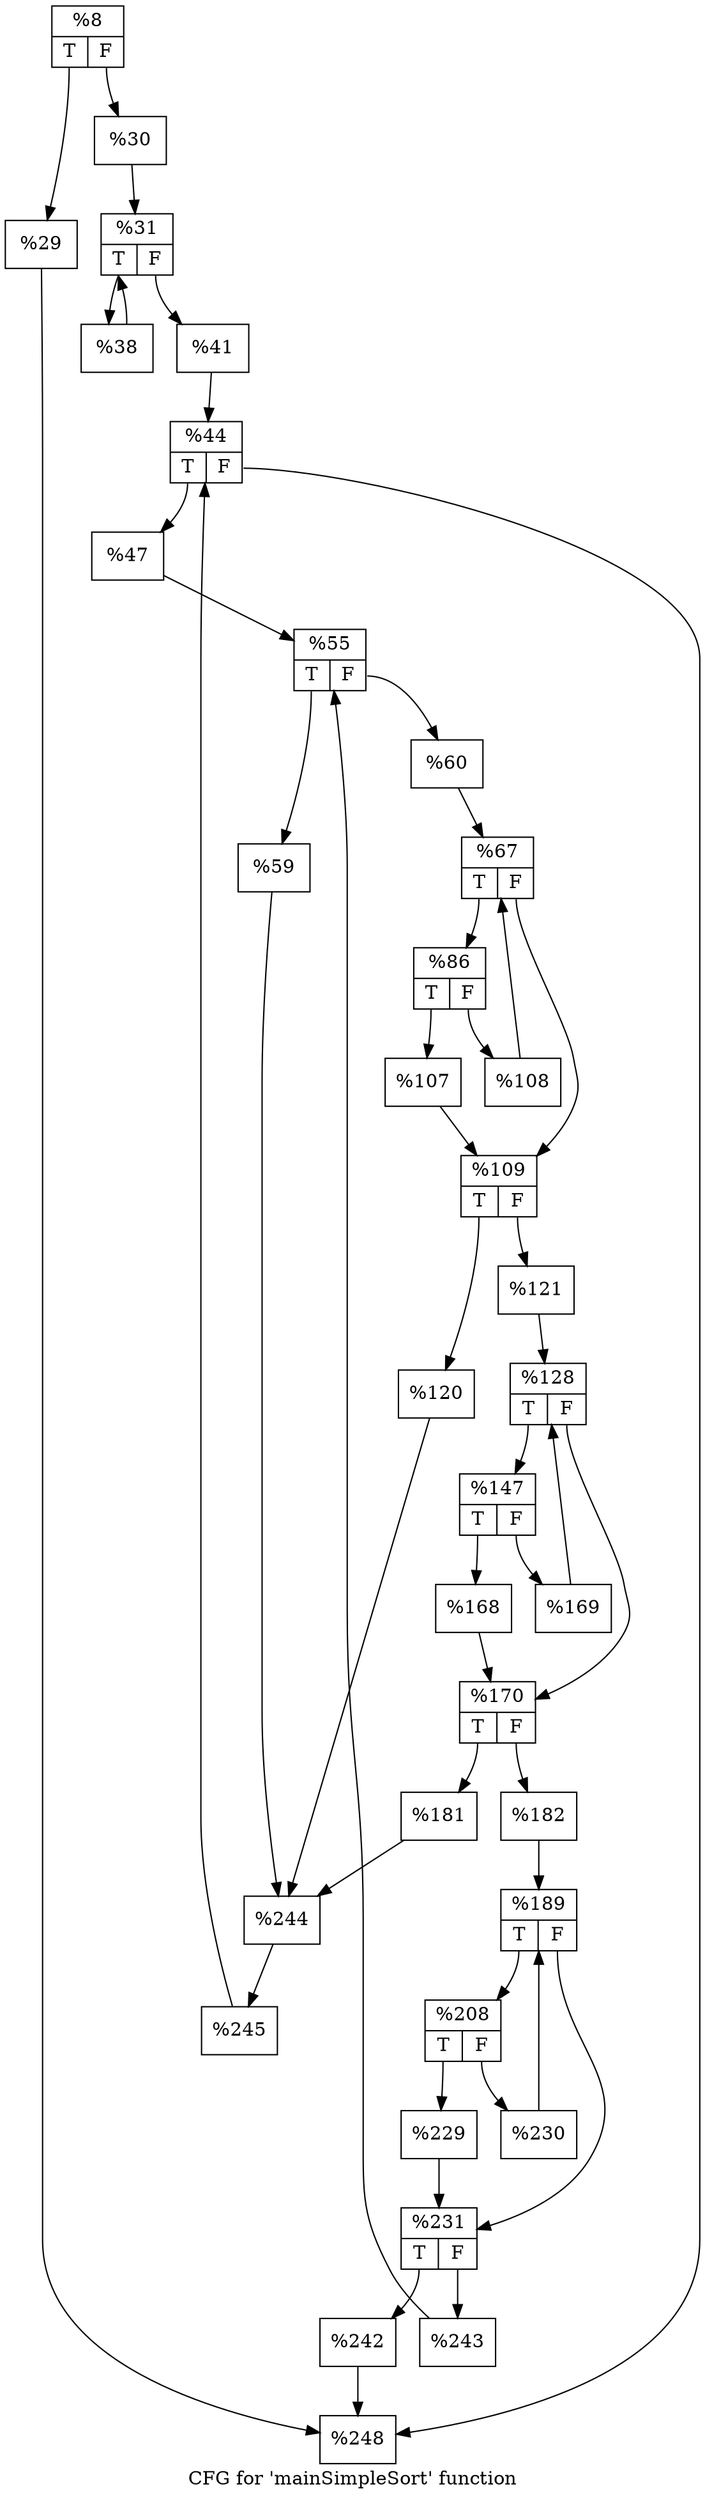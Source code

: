 digraph "CFG for 'mainSimpleSort' function" {
	label="CFG for 'mainSimpleSort' function";

	Node0x1a24200 [shape=record,label="{%8|{<s0>T|<s1>F}}"];
	Node0x1a24200:s0 -> Node0x1a24010;
	Node0x1a24200:s1 -> Node0x1a24eb0;
	Node0x1a24010 [shape=record,label="{%29}"];
	Node0x1a24010 -> Node0x1a24f00;
	Node0x1a24eb0 [shape=record,label="{%30}"];
	Node0x1a24eb0 -> Node0x1a25030;
	Node0x1a25030 [shape=record,label="{%31|{<s0>T|<s1>F}}"];
	Node0x1a25030:s0 -> Node0x1a25370;
	Node0x1a25030:s1 -> Node0x1a253c0;
	Node0x1a25370 [shape=record,label="{%38}"];
	Node0x1a25370 -> Node0x1a25030;
	Node0x1a253c0 [shape=record,label="{%41}"];
	Node0x1a253c0 -> Node0x1a257a0;
	Node0x1a257a0 [shape=record,label="{%44|{<s0>T|<s1>F}}"];
	Node0x1a257a0:s0 -> Node0x1a25920;
	Node0x1a257a0:s1 -> Node0x1a24f00;
	Node0x1a25920 [shape=record,label="{%47}"];
	Node0x1a25920 -> Node0x1a25df0;
	Node0x1a25df0 [shape=record,label="{%55|{<s0>T|<s1>F}}"];
	Node0x1a25df0:s0 -> Node0x1a25fd0;
	Node0x1a25df0:s1 -> Node0x1a28330;
	Node0x1a25fd0 [shape=record,label="{%59}"];
	Node0x1a25fd0 -> Node0x1a28410;
	Node0x1a28330 [shape=record,label="{%60}"];
	Node0x1a28330 -> Node0x1a28820;
	Node0x1a28820 [shape=record,label="{%67|{<s0>T|<s1>F}}"];
	Node0x1a28820:s0 -> Node0x1742f40;
	Node0x1a28820:s1 -> Node0x1742f90;
	Node0x1742f40 [shape=record,label="{%86|{<s0>T|<s1>F}}"];
	Node0x1742f40:s0 -> Node0x17439c0;
	Node0x1742f40:s1 -> Node0x1743a10;
	Node0x17439c0 [shape=record,label="{%107}"];
	Node0x17439c0 -> Node0x1742f90;
	Node0x1743a10 [shape=record,label="{%108}"];
	Node0x1743a10 -> Node0x1a28820;
	Node0x1742f90 [shape=record,label="{%109|{<s0>T|<s1>F}}"];
	Node0x1742f90:s0 -> Node0x1a2b3c0;
	Node0x1742f90:s1 -> Node0x1a2b410;
	Node0x1a2b3c0 [shape=record,label="{%120}"];
	Node0x1a2b3c0 -> Node0x1a28410;
	Node0x1a2b410 [shape=record,label="{%121}"];
	Node0x1a2b410 -> Node0x1a2b8b0;
	Node0x1a2b8b0 [shape=record,label="{%128|{<s0>T|<s1>F}}"];
	Node0x1a2b8b0:s0 -> Node0x1a2c980;
	Node0x1a2b8b0:s1 -> Node0x1a2c9d0;
	Node0x1a2c980 [shape=record,label="{%147|{<s0>T|<s1>F}}"];
	Node0x1a2c980:s0 -> Node0x1a2d3c0;
	Node0x1a2c980:s1 -> Node0x1a2d410;
	Node0x1a2d3c0 [shape=record,label="{%168}"];
	Node0x1a2d3c0 -> Node0x1a2c9d0;
	Node0x1a2d410 [shape=record,label="{%169}"];
	Node0x1a2d410 -> Node0x1a2b8b0;
	Node0x1a2c9d0 [shape=record,label="{%170|{<s0>T|<s1>F}}"];
	Node0x1a2c9d0:s0 -> Node0x1a2dab0;
	Node0x1a2c9d0:s1 -> Node0x1a2db00;
	Node0x1a2dab0 [shape=record,label="{%181}"];
	Node0x1a2dab0 -> Node0x1a28410;
	Node0x1a2db00 [shape=record,label="{%182}"];
	Node0x1a2db00 -> Node0x1a2dfa0;
	Node0x1a2dfa0 [shape=record,label="{%189|{<s0>T|<s1>F}}"];
	Node0x1a2dfa0:s0 -> Node0x1a2e890;
	Node0x1a2dfa0:s1 -> Node0x1a2e8e0;
	Node0x1a2e890 [shape=record,label="{%208|{<s0>T|<s1>F}}"];
	Node0x1a2e890:s0 -> Node0x1a2f2d0;
	Node0x1a2e890:s1 -> Node0x1a2f320;
	Node0x1a2f2d0 [shape=record,label="{%229}"];
	Node0x1a2f2d0 -> Node0x1a2e8e0;
	Node0x1a2f320 [shape=record,label="{%230}"];
	Node0x1a2f320 -> Node0x1a2dfa0;
	Node0x1a2e8e0 [shape=record,label="{%231|{<s0>T|<s1>F}}"];
	Node0x1a2e8e0:s0 -> Node0x1a2f9c0;
	Node0x1a2e8e0:s1 -> Node0x1a2fa10;
	Node0x1a2f9c0 [shape=record,label="{%242}"];
	Node0x1a2f9c0 -> Node0x1a24f00;
	Node0x1a2fa10 [shape=record,label="{%243}"];
	Node0x1a2fa10 -> Node0x1a25df0;
	Node0x1a28410 [shape=record,label="{%244}"];
	Node0x1a28410 -> Node0x1a2fbb0;
	Node0x1a2fbb0 [shape=record,label="{%245}"];
	Node0x1a2fbb0 -> Node0x1a257a0;
	Node0x1a24f00 [shape=record,label="{%248}"];
}
